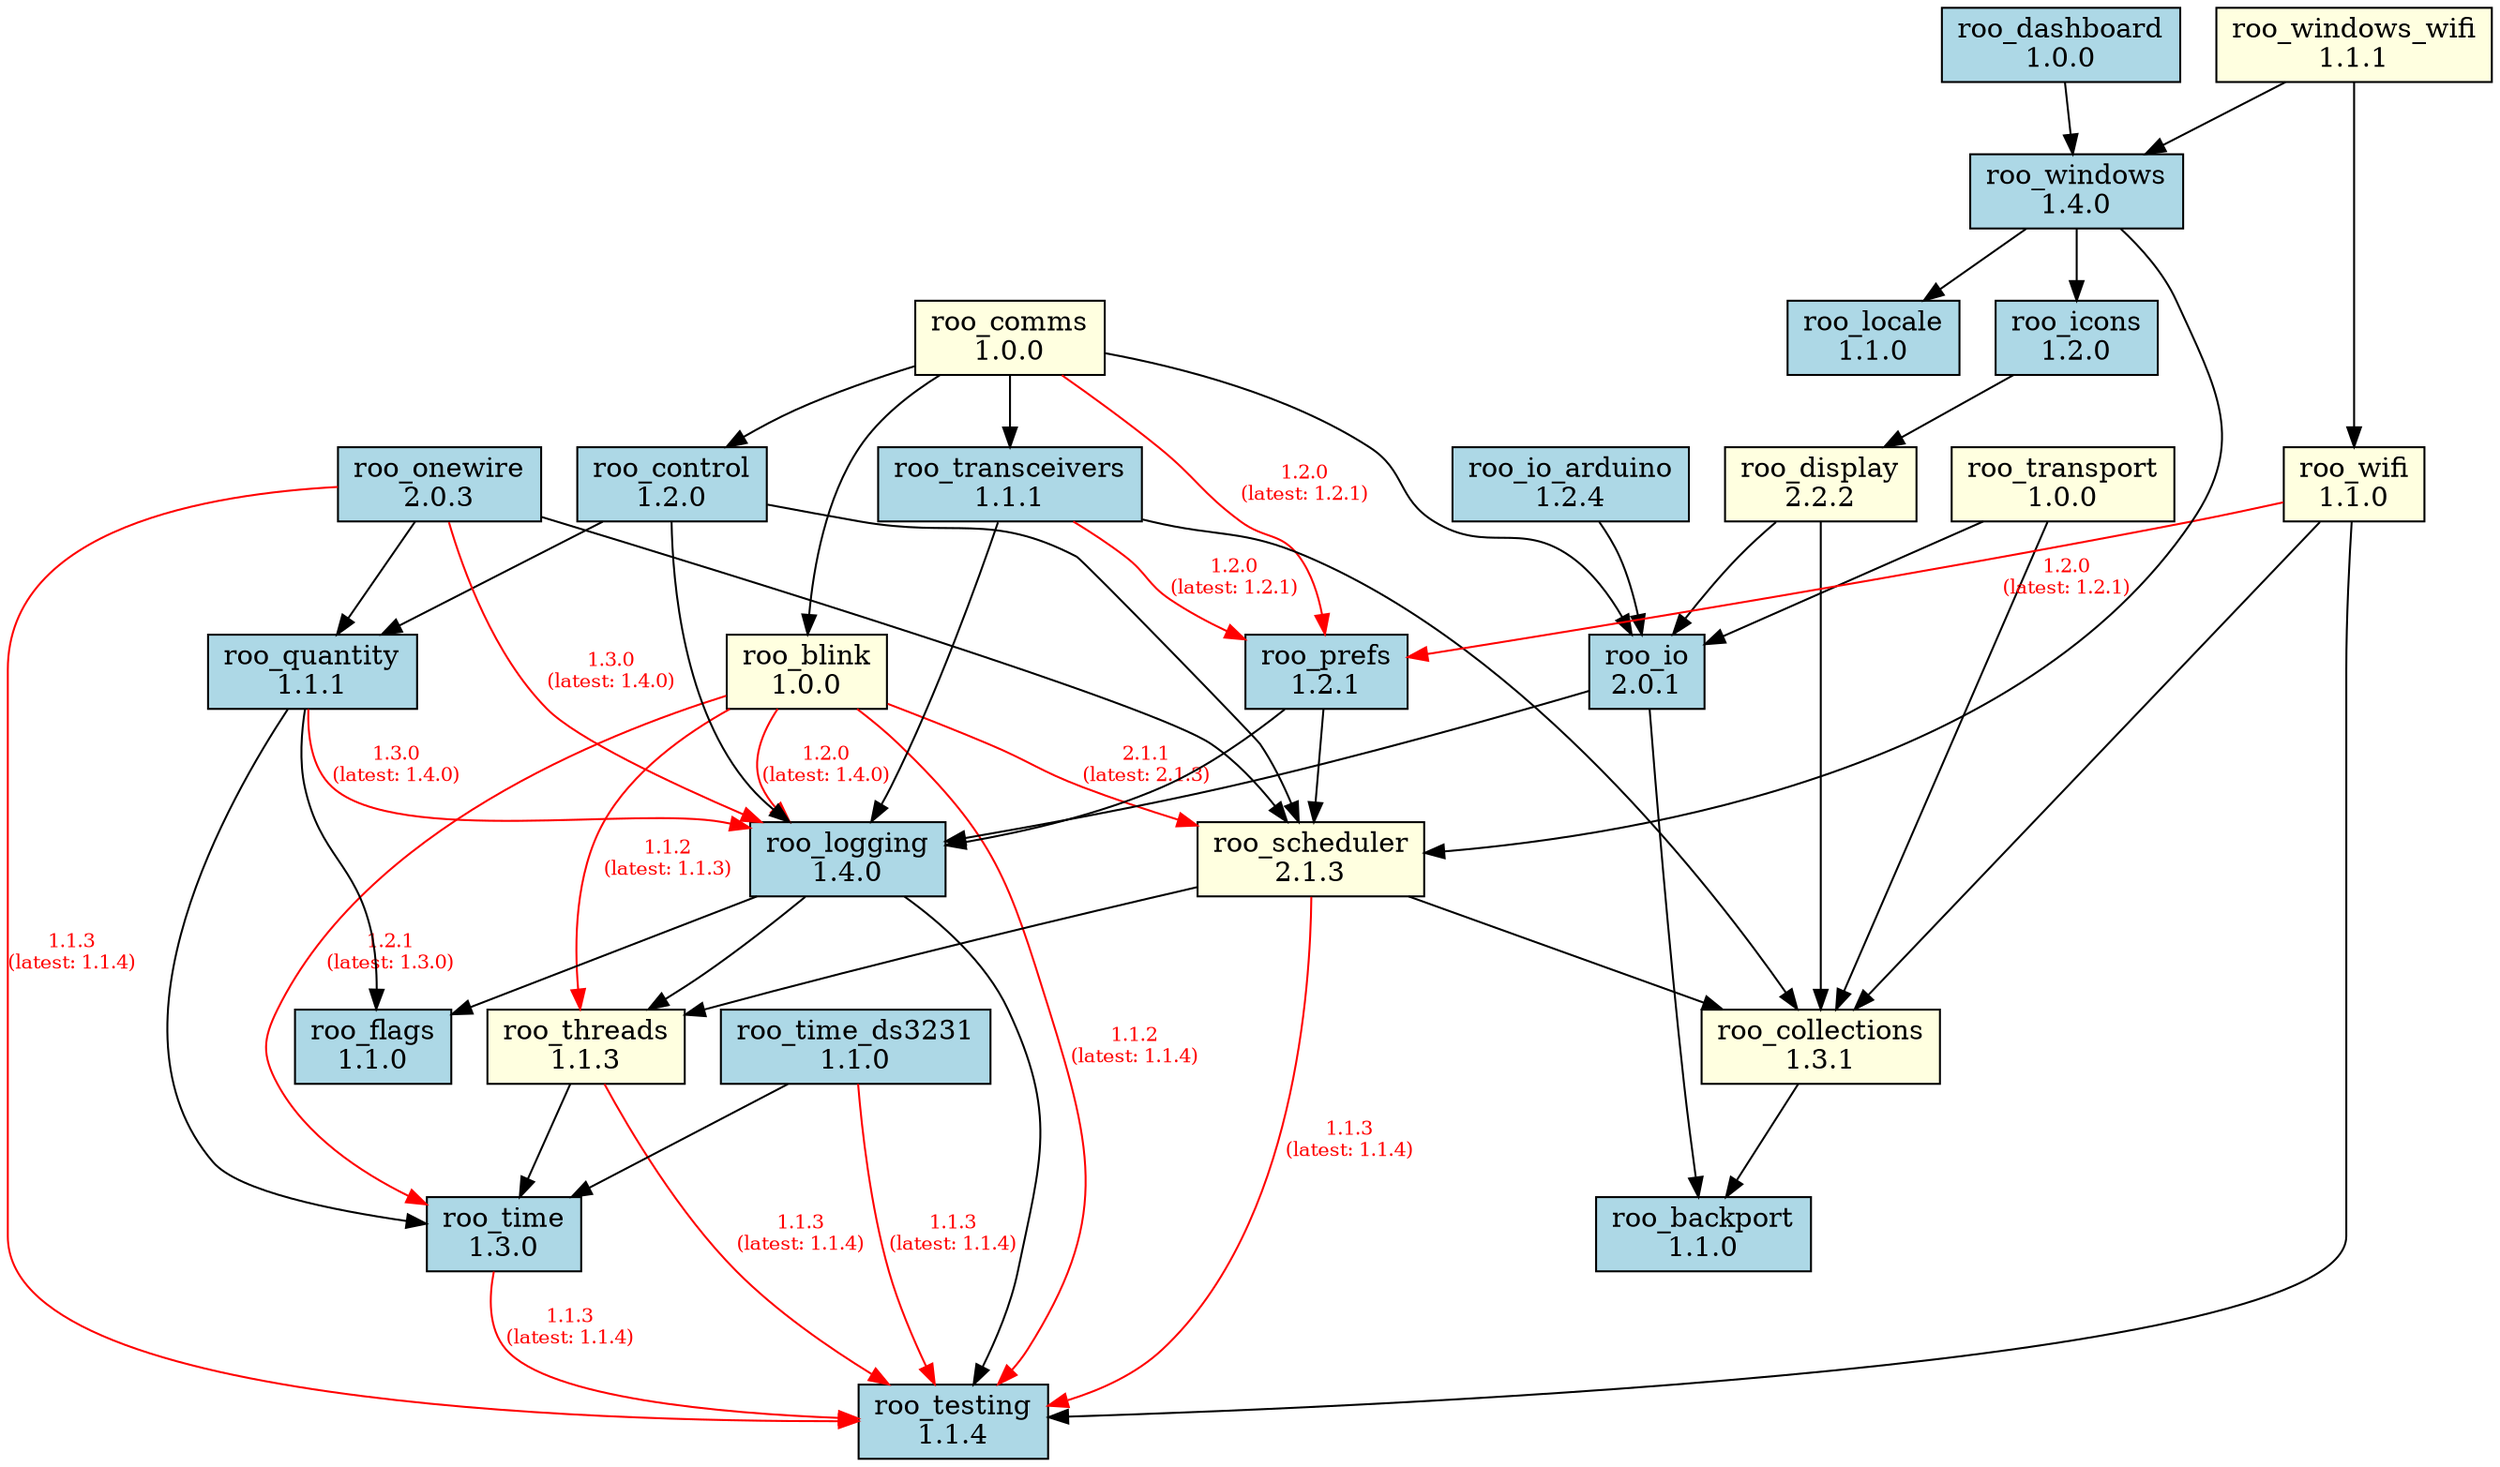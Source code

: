 digraph dependencies {
    rankdir=TB;
    node [shape=box, style=filled];
    edge [fontsize=10];

    // Modules
    "roo_backport" [label="roo_backport\n1.1.0", fillcolor="lightblue"];
    "roo_blink" [label="roo_blink\n1.0.0", fillcolor="lightyellow"];
    "roo_collections" [label="roo_collections\n1.3.1", fillcolor="lightyellow"];
    "roo_comms" [label="roo_comms\n1.0.0", fillcolor="lightyellow"];
    "roo_control" [label="roo_control\n1.2.0", fillcolor="lightblue"];
    "roo_dashboard" [label="roo_dashboard\n1.0.0", fillcolor="lightblue"];
    "roo_display" [label="roo_display\n2.2.2", fillcolor="lightyellow"];
    "roo_flags" [label="roo_flags\n1.1.0", fillcolor="lightblue"];
    "roo_icons" [label="roo_icons\n1.2.0", fillcolor="lightblue"];
    "roo_io" [label="roo_io\n2.0.1", fillcolor="lightblue"];
    "roo_io_arduino" [label="roo_io_arduino\n1.2.4", fillcolor="lightblue"];
    "roo_locale" [label="roo_locale\n1.1.0", fillcolor="lightblue"];
    "roo_logging" [label="roo_logging\n1.4.0", fillcolor="lightblue"];
    "roo_onewire" [label="roo_onewire\n2.0.3", fillcolor="lightblue"];
    "roo_prefs" [label="roo_prefs\n1.2.1", fillcolor="lightblue"];
    "roo_quantity" [label="roo_quantity\n1.1.1", fillcolor="lightblue"];
    "roo_scheduler" [label="roo_scheduler\n2.1.3", fillcolor="lightyellow"];
    "roo_testing" [label="roo_testing\n1.1.4", fillcolor="lightblue"];
    "roo_threads" [label="roo_threads\n1.1.3", fillcolor="lightyellow"];
    "roo_time" [label="roo_time\n1.3.0", fillcolor="lightblue"];
    "roo_time_ds3231" [label="roo_time_ds3231\n1.1.0", fillcolor="lightblue"];
    "roo_transceivers" [label="roo_transceivers\n1.1.1", fillcolor="lightblue"];
    "roo_transport" [label="roo_transport\n1.0.0", fillcolor="lightyellow"];
    "roo_wifi" [label="roo_wifi\n1.1.0", fillcolor="lightyellow"];
    "roo_windows" [label="roo_windows\n1.4.0", fillcolor="lightblue"];
    "roo_windows_wifi" [label="roo_windows_wifi\n1.1.1", fillcolor="lightyellow"];

    // Dependencies
    "roo_blink" -> "roo_testing" [color=red, fontcolor=red, label="1.1.2\n(latest: 1.1.4)"];
    "roo_blink" -> "roo_logging" [color=red, fontcolor=red, label="1.2.0\n(latest: 1.4.0)"];
    "roo_blink" -> "roo_scheduler" [color=red, fontcolor=red, label="2.1.1\n(latest: 2.1.3)"];
    "roo_blink" -> "roo_threads" [color=red, fontcolor=red, label="1.1.2\n(latest: 1.1.3)"];
    "roo_blink" -> "roo_time" [color=red, fontcolor=red, label="1.2.1\n(latest: 1.3.0)"];
    "roo_collections" -> "roo_backport";
    "roo_comms" -> "roo_blink";
    "roo_comms" -> "roo_control";
    "roo_comms" -> "roo_io";
    "roo_comms" -> "roo_prefs" [color=red, fontcolor=red, label="1.2.0\n(latest: 1.2.1)"];
    "roo_comms" -> "roo_transceivers";
    "roo_control" -> "roo_logging";
    "roo_control" -> "roo_quantity";
    "roo_control" -> "roo_scheduler";
    "roo_dashboard" -> "roo_windows";
    "roo_display" -> "roo_collections";
    "roo_display" -> "roo_io";
    "roo_icons" -> "roo_display";
    "roo_io" -> "roo_backport";
    "roo_io" -> "roo_logging";
    "roo_io_arduino" -> "roo_io";
    "roo_logging" -> "roo_testing";
    "roo_logging" -> "roo_flags";
    "roo_logging" -> "roo_threads";
    "roo_onewire" -> "roo_testing" [color=red, fontcolor=red, label="1.1.3\n(latest: 1.1.4)"];
    "roo_onewire" -> "roo_logging" [color=red, fontcolor=red, label="1.3.0\n(latest: 1.4.0)"];
    "roo_onewire" -> "roo_scheduler";
    "roo_onewire" -> "roo_quantity";
    "roo_prefs" -> "roo_logging";
    "roo_prefs" -> "roo_scheduler";
    "roo_quantity" -> "roo_flags";
    "roo_quantity" -> "roo_logging" [color=red, fontcolor=red, label="1.3.0\n(latest: 1.4.0)"];
    "roo_quantity" -> "roo_time";
    "roo_scheduler" -> "roo_testing" [color=red, fontcolor=red, label="1.1.3\n(latest: 1.1.4)"];
    "roo_scheduler" -> "roo_collections";
    "roo_scheduler" -> "roo_threads";
    "roo_threads" -> "roo_testing" [color=red, fontcolor=red, label="1.1.3\n(latest: 1.1.4)"];
    "roo_threads" -> "roo_time";
    "roo_time" -> "roo_testing" [color=red, fontcolor=red, label="1.1.3\n(latest: 1.1.4)"];
    "roo_time_ds3231" -> "roo_testing" [color=red, fontcolor=red, label="1.1.3\n(latest: 1.1.4)"];
    "roo_time_ds3231" -> "roo_time";
    "roo_transceivers" -> "roo_collections";
    "roo_transceivers" -> "roo_logging";
    "roo_transceivers" -> "roo_prefs" [color=red, fontcolor=red, label="1.2.0\n(latest: 1.2.1)"];
    "roo_transport" -> "roo_collections";
    "roo_transport" -> "roo_io";
    "roo_wifi" -> "roo_testing";
    "roo_wifi" -> "roo_collections";
    "roo_wifi" -> "roo_prefs" [color=red, fontcolor=red, label="1.2.0\n(latest: 1.2.1)"];
    "roo_windows" -> "roo_locale";
    "roo_windows" -> "roo_icons";
    "roo_windows" -> "roo_scheduler";
    "roo_windows_wifi" -> "roo_wifi";
    "roo_windows_wifi" -> "roo_windows";
}
